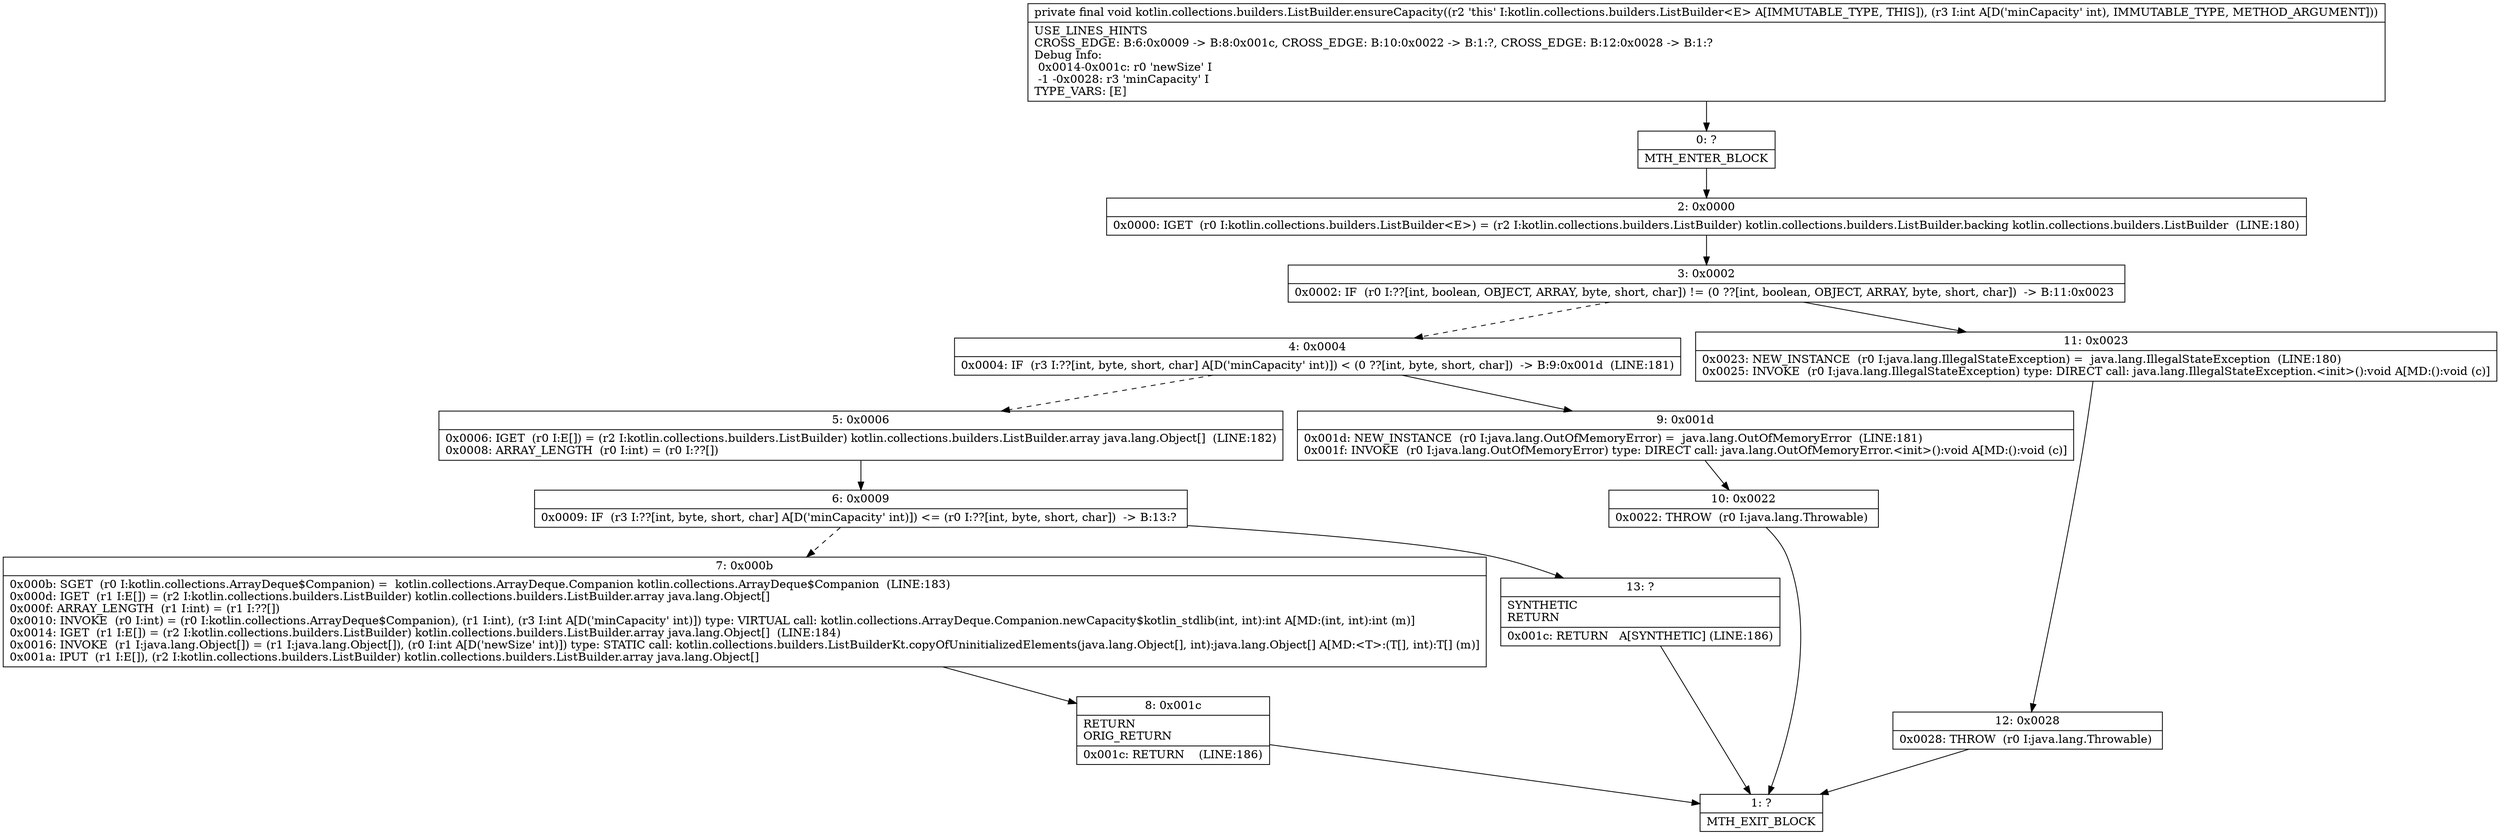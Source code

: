 digraph "CFG forkotlin.collections.builders.ListBuilder.ensureCapacity(I)V" {
Node_0 [shape=record,label="{0\:\ ?|MTH_ENTER_BLOCK\l}"];
Node_2 [shape=record,label="{2\:\ 0x0000|0x0000: IGET  (r0 I:kotlin.collections.builders.ListBuilder\<E\>) = (r2 I:kotlin.collections.builders.ListBuilder) kotlin.collections.builders.ListBuilder.backing kotlin.collections.builders.ListBuilder  (LINE:180)\l}"];
Node_3 [shape=record,label="{3\:\ 0x0002|0x0002: IF  (r0 I:??[int, boolean, OBJECT, ARRAY, byte, short, char]) != (0 ??[int, boolean, OBJECT, ARRAY, byte, short, char])  \-\> B:11:0x0023 \l}"];
Node_4 [shape=record,label="{4\:\ 0x0004|0x0004: IF  (r3 I:??[int, byte, short, char] A[D('minCapacity' int)]) \< (0 ??[int, byte, short, char])  \-\> B:9:0x001d  (LINE:181)\l}"];
Node_5 [shape=record,label="{5\:\ 0x0006|0x0006: IGET  (r0 I:E[]) = (r2 I:kotlin.collections.builders.ListBuilder) kotlin.collections.builders.ListBuilder.array java.lang.Object[]  (LINE:182)\l0x0008: ARRAY_LENGTH  (r0 I:int) = (r0 I:??[]) \l}"];
Node_6 [shape=record,label="{6\:\ 0x0009|0x0009: IF  (r3 I:??[int, byte, short, char] A[D('minCapacity' int)]) \<= (r0 I:??[int, byte, short, char])  \-\> B:13:? \l}"];
Node_7 [shape=record,label="{7\:\ 0x000b|0x000b: SGET  (r0 I:kotlin.collections.ArrayDeque$Companion) =  kotlin.collections.ArrayDeque.Companion kotlin.collections.ArrayDeque$Companion  (LINE:183)\l0x000d: IGET  (r1 I:E[]) = (r2 I:kotlin.collections.builders.ListBuilder) kotlin.collections.builders.ListBuilder.array java.lang.Object[] \l0x000f: ARRAY_LENGTH  (r1 I:int) = (r1 I:??[]) \l0x0010: INVOKE  (r0 I:int) = (r0 I:kotlin.collections.ArrayDeque$Companion), (r1 I:int), (r3 I:int A[D('minCapacity' int)]) type: VIRTUAL call: kotlin.collections.ArrayDeque.Companion.newCapacity$kotlin_stdlib(int, int):int A[MD:(int, int):int (m)]\l0x0014: IGET  (r1 I:E[]) = (r2 I:kotlin.collections.builders.ListBuilder) kotlin.collections.builders.ListBuilder.array java.lang.Object[]  (LINE:184)\l0x0016: INVOKE  (r1 I:java.lang.Object[]) = (r1 I:java.lang.Object[]), (r0 I:int A[D('newSize' int)]) type: STATIC call: kotlin.collections.builders.ListBuilderKt.copyOfUninitializedElements(java.lang.Object[], int):java.lang.Object[] A[MD:\<T\>:(T[], int):T[] (m)]\l0x001a: IPUT  (r1 I:E[]), (r2 I:kotlin.collections.builders.ListBuilder) kotlin.collections.builders.ListBuilder.array java.lang.Object[] \l}"];
Node_8 [shape=record,label="{8\:\ 0x001c|RETURN\lORIG_RETURN\l|0x001c: RETURN    (LINE:186)\l}"];
Node_1 [shape=record,label="{1\:\ ?|MTH_EXIT_BLOCK\l}"];
Node_13 [shape=record,label="{13\:\ ?|SYNTHETIC\lRETURN\l|0x001c: RETURN   A[SYNTHETIC] (LINE:186)\l}"];
Node_9 [shape=record,label="{9\:\ 0x001d|0x001d: NEW_INSTANCE  (r0 I:java.lang.OutOfMemoryError) =  java.lang.OutOfMemoryError  (LINE:181)\l0x001f: INVOKE  (r0 I:java.lang.OutOfMemoryError) type: DIRECT call: java.lang.OutOfMemoryError.\<init\>():void A[MD:():void (c)]\l}"];
Node_10 [shape=record,label="{10\:\ 0x0022|0x0022: THROW  (r0 I:java.lang.Throwable) \l}"];
Node_11 [shape=record,label="{11\:\ 0x0023|0x0023: NEW_INSTANCE  (r0 I:java.lang.IllegalStateException) =  java.lang.IllegalStateException  (LINE:180)\l0x0025: INVOKE  (r0 I:java.lang.IllegalStateException) type: DIRECT call: java.lang.IllegalStateException.\<init\>():void A[MD:():void (c)]\l}"];
Node_12 [shape=record,label="{12\:\ 0x0028|0x0028: THROW  (r0 I:java.lang.Throwable) \l}"];
MethodNode[shape=record,label="{private final void kotlin.collections.builders.ListBuilder.ensureCapacity((r2 'this' I:kotlin.collections.builders.ListBuilder\<E\> A[IMMUTABLE_TYPE, THIS]), (r3 I:int A[D('minCapacity' int), IMMUTABLE_TYPE, METHOD_ARGUMENT]))  | USE_LINES_HINTS\lCROSS_EDGE: B:6:0x0009 \-\> B:8:0x001c, CROSS_EDGE: B:10:0x0022 \-\> B:1:?, CROSS_EDGE: B:12:0x0028 \-\> B:1:?\lDebug Info:\l  0x0014\-0x001c: r0 'newSize' I\l  \-1 \-0x0028: r3 'minCapacity' I\lTYPE_VARS: [E]\l}"];
MethodNode -> Node_0;Node_0 -> Node_2;
Node_2 -> Node_3;
Node_3 -> Node_4[style=dashed];
Node_3 -> Node_11;
Node_4 -> Node_5[style=dashed];
Node_4 -> Node_9;
Node_5 -> Node_6;
Node_6 -> Node_7[style=dashed];
Node_6 -> Node_13;
Node_7 -> Node_8;
Node_8 -> Node_1;
Node_13 -> Node_1;
Node_9 -> Node_10;
Node_10 -> Node_1;
Node_11 -> Node_12;
Node_12 -> Node_1;
}

